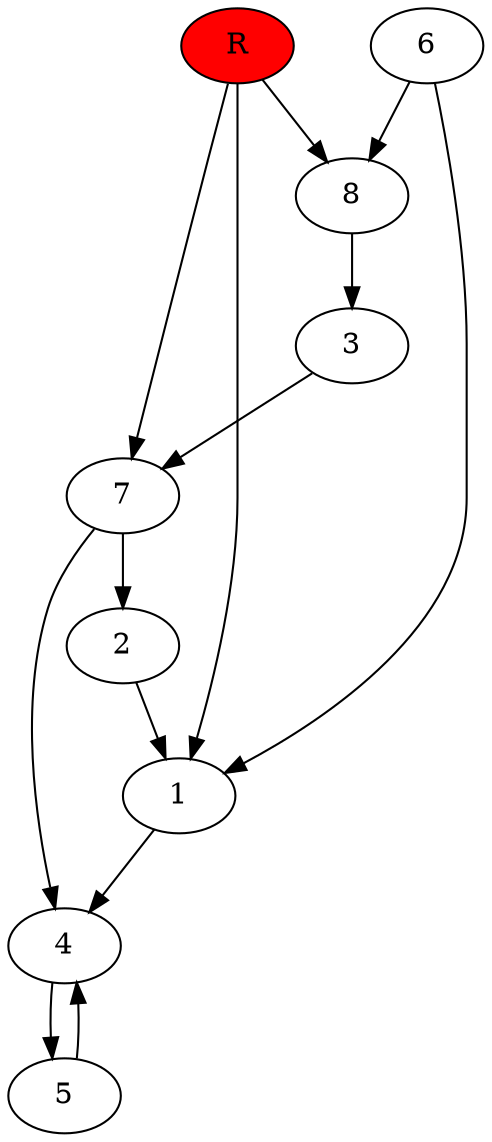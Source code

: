 digraph prb4886 {
	1
	2
	3
	4
	5
	6
	7
	8
	R [fillcolor="#ff0000" style=filled]
	1 -> 4
	2 -> 1
	3 -> 7
	4 -> 5
	5 -> 4
	6 -> 1
	6 -> 8
	7 -> 2
	7 -> 4
	8 -> 3
	R -> 1
	R -> 7
	R -> 8
}
